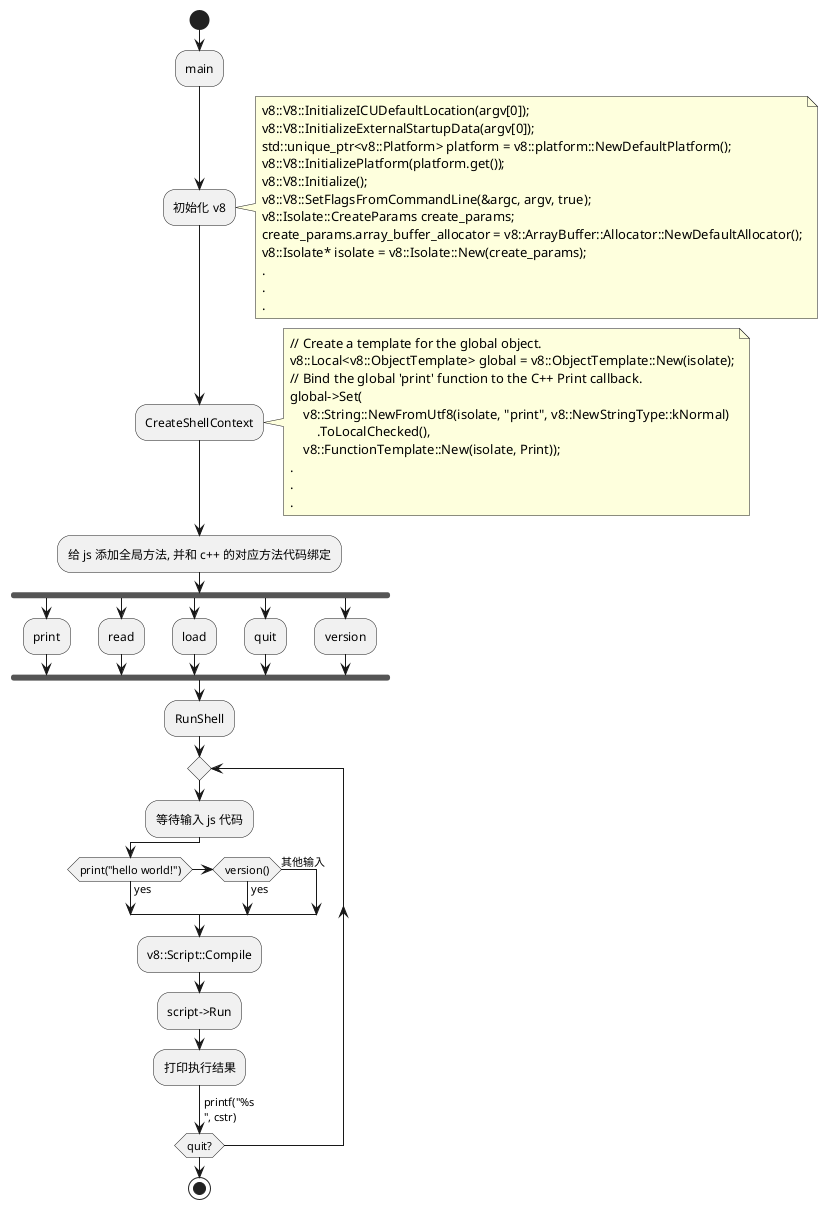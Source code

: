 @startuml shell

start

:main;

:初始化 v8;
note right
  v8::V8::InitializeICUDefaultLocation(argv[0]);
  v8::V8::InitializeExternalStartupData(argv[0]);
  std::unique_ptr<v8::Platform> platform = v8::platform::NewDefaultPlatform();
  v8::V8::InitializePlatform(platform.get());
  v8::V8::Initialize();
  v8::V8::SetFlagsFromCommandLine(&argc, argv, true);
  v8::Isolate::CreateParams create_params;
  create_params.array_buffer_allocator = v8::ArrayBuffer::Allocator::NewDefaultAllocator();
  v8::Isolate* isolate = v8::Isolate::New(create_params);
  .
  .
  .
end note

:CreateShellContext;
note right
  // Create a template for the global object.
  v8::Local<v8::ObjectTemplate> global = v8::ObjectTemplate::New(isolate);
  // Bind the global 'print' function to the C++ Print callback.
  global->Set(
      v8::String::NewFromUtf8(isolate, "print", v8::NewStringType::kNormal)
          .ToLocalChecked(),
      v8::FunctionTemplate::New(isolate, Print));
  .
  .
  .
end note

:给 js 添加全局方法, 并和 c++ 的对应方法代码绑定;

fork
  :print;
fork again
  :read;
fork again
  :load;
fork again
  :quit;
fork again
  :version;
end fork

:RunShell;

repeat
  :等待输入 js 代码;
  if (print("hello world!")) then (yes)
  elseif (version()) then (yes)
  else (其他输入)
  endif

  :v8::Script::Compile;

  :script->Run;

  :打印执行结果;
  -> printf("%s\n", cstr);

repeat while (quit?)

stop

@enduml